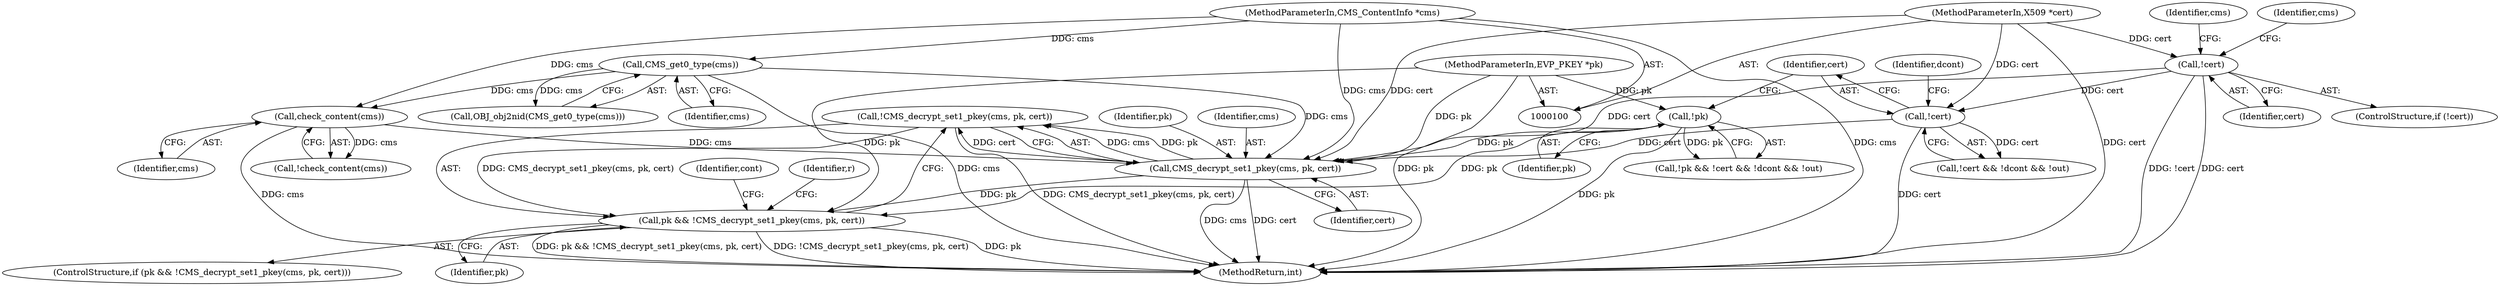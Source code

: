 digraph "0_openssl_08229ad838c50f644d7e928e2eef147b4308ad64_0@API" {
"1000201" [label="(Call,!CMS_decrypt_set1_pkey(cms, pk, cert))"];
"1000202" [label="(Call,CMS_decrypt_set1_pkey(cms, pk, cert))"];
"1000113" [label="(Call,CMS_get0_type(cms))"];
"1000101" [label="(MethodParameterIn,CMS_ContentInfo *cms)"];
"1000127" [label="(Call,check_content(cms))"];
"1000186" [label="(Call,!pk)"];
"1000102" [label="(MethodParameterIn,EVP_PKEY *pk)"];
"1000189" [label="(Call,!cert)"];
"1000159" [label="(Call,!cert)"];
"1000103" [label="(MethodParameterIn,X509 *cert)"];
"1000199" [label="(Call,pk && !CMS_decrypt_set1_pkey(cms, pk, cert))"];
"1000193" [label="(Identifier,dcont)"];
"1000160" [label="(Identifier,cert)"];
"1000204" [label="(Identifier,pk)"];
"1000126" [label="(Call,!check_content(cms))"];
"1000185" [label="(Call,!pk && !cert && !dcont && !out)"];
"1000187" [label="(Identifier,pk)"];
"1000158" [label="(ControlStructure,if (!cert))"];
"1000114" [label="(Identifier,cms)"];
"1000113" [label="(Call,CMS_get0_type(cms))"];
"1000178" [label="(Identifier,cms)"];
"1000201" [label="(Call,!CMS_decrypt_set1_pkey(cms, pk, cert))"];
"1000112" [label="(Call,OBJ_obj2nid(CMS_get0_type(cms)))"];
"1000103" [label="(MethodParameterIn,X509 *cert)"];
"1000202" [label="(Call,CMS_decrypt_set1_pkey(cms, pk, cert))"];
"1000198" [label="(ControlStructure,if (pk && !CMS_decrypt_set1_pkey(cms, pk, cert)))"];
"1000101" [label="(MethodParameterIn,CMS_ContentInfo *cms)"];
"1000199" [label="(Call,pk && !CMS_decrypt_set1_pkey(cms, pk, cert))"];
"1000205" [label="(Identifier,cert)"];
"1000200" [label="(Identifier,pk)"];
"1000102" [label="(MethodParameterIn,EVP_PKEY *pk)"];
"1000188" [label="(Call,!cert && !dcont && !out)"];
"1000159" [label="(Call,!cert)"];
"1000127" [label="(Call,check_content(cms))"];
"1000217" [label="(MethodReturn,int)"];
"1000213" [label="(Identifier,cont)"];
"1000203" [label="(Identifier,cms)"];
"1000166" [label="(Identifier,cms)"];
"1000189" [label="(Call,!cert)"];
"1000186" [label="(Call,!pk)"];
"1000128" [label="(Identifier,cms)"];
"1000190" [label="(Identifier,cert)"];
"1000207" [label="(Identifier,r)"];
"1000201" -> "1000199"  [label="AST: "];
"1000201" -> "1000202"  [label="CFG: "];
"1000202" -> "1000201"  [label="AST: "];
"1000199" -> "1000201"  [label="CFG: "];
"1000201" -> "1000217"  [label="DDG: CMS_decrypt_set1_pkey(cms, pk, cert)"];
"1000201" -> "1000199"  [label="DDG: CMS_decrypt_set1_pkey(cms, pk, cert)"];
"1000202" -> "1000201"  [label="DDG: cms"];
"1000202" -> "1000201"  [label="DDG: pk"];
"1000202" -> "1000201"  [label="DDG: cert"];
"1000202" -> "1000205"  [label="CFG: "];
"1000203" -> "1000202"  [label="AST: "];
"1000204" -> "1000202"  [label="AST: "];
"1000205" -> "1000202"  [label="AST: "];
"1000202" -> "1000217"  [label="DDG: cms"];
"1000202" -> "1000217"  [label="DDG: cert"];
"1000202" -> "1000199"  [label="DDG: pk"];
"1000113" -> "1000202"  [label="DDG: cms"];
"1000127" -> "1000202"  [label="DDG: cms"];
"1000101" -> "1000202"  [label="DDG: cms"];
"1000186" -> "1000202"  [label="DDG: pk"];
"1000102" -> "1000202"  [label="DDG: pk"];
"1000189" -> "1000202"  [label="DDG: cert"];
"1000159" -> "1000202"  [label="DDG: cert"];
"1000103" -> "1000202"  [label="DDG: cert"];
"1000113" -> "1000112"  [label="AST: "];
"1000113" -> "1000114"  [label="CFG: "];
"1000114" -> "1000113"  [label="AST: "];
"1000112" -> "1000113"  [label="CFG: "];
"1000113" -> "1000217"  [label="DDG: cms"];
"1000113" -> "1000112"  [label="DDG: cms"];
"1000101" -> "1000113"  [label="DDG: cms"];
"1000113" -> "1000127"  [label="DDG: cms"];
"1000101" -> "1000100"  [label="AST: "];
"1000101" -> "1000217"  [label="DDG: cms"];
"1000101" -> "1000127"  [label="DDG: cms"];
"1000127" -> "1000126"  [label="AST: "];
"1000127" -> "1000128"  [label="CFG: "];
"1000128" -> "1000127"  [label="AST: "];
"1000126" -> "1000127"  [label="CFG: "];
"1000127" -> "1000217"  [label="DDG: cms"];
"1000127" -> "1000126"  [label="DDG: cms"];
"1000186" -> "1000185"  [label="AST: "];
"1000186" -> "1000187"  [label="CFG: "];
"1000187" -> "1000186"  [label="AST: "];
"1000190" -> "1000186"  [label="CFG: "];
"1000185" -> "1000186"  [label="CFG: "];
"1000186" -> "1000217"  [label="DDG: pk"];
"1000186" -> "1000185"  [label="DDG: pk"];
"1000102" -> "1000186"  [label="DDG: pk"];
"1000186" -> "1000199"  [label="DDG: pk"];
"1000102" -> "1000100"  [label="AST: "];
"1000102" -> "1000217"  [label="DDG: pk"];
"1000102" -> "1000199"  [label="DDG: pk"];
"1000189" -> "1000188"  [label="AST: "];
"1000189" -> "1000190"  [label="CFG: "];
"1000190" -> "1000189"  [label="AST: "];
"1000193" -> "1000189"  [label="CFG: "];
"1000188" -> "1000189"  [label="CFG: "];
"1000189" -> "1000217"  [label="DDG: cert"];
"1000189" -> "1000188"  [label="DDG: cert"];
"1000159" -> "1000189"  [label="DDG: cert"];
"1000103" -> "1000189"  [label="DDG: cert"];
"1000159" -> "1000158"  [label="AST: "];
"1000159" -> "1000160"  [label="CFG: "];
"1000160" -> "1000159"  [label="AST: "];
"1000166" -> "1000159"  [label="CFG: "];
"1000178" -> "1000159"  [label="CFG: "];
"1000159" -> "1000217"  [label="DDG: !cert"];
"1000159" -> "1000217"  [label="DDG: cert"];
"1000103" -> "1000159"  [label="DDG: cert"];
"1000103" -> "1000100"  [label="AST: "];
"1000103" -> "1000217"  [label="DDG: cert"];
"1000199" -> "1000198"  [label="AST: "];
"1000199" -> "1000200"  [label="CFG: "];
"1000200" -> "1000199"  [label="AST: "];
"1000207" -> "1000199"  [label="CFG: "];
"1000213" -> "1000199"  [label="CFG: "];
"1000199" -> "1000217"  [label="DDG: pk"];
"1000199" -> "1000217"  [label="DDG: pk && !CMS_decrypt_set1_pkey(cms, pk, cert)"];
"1000199" -> "1000217"  [label="DDG: !CMS_decrypt_set1_pkey(cms, pk, cert)"];
}
